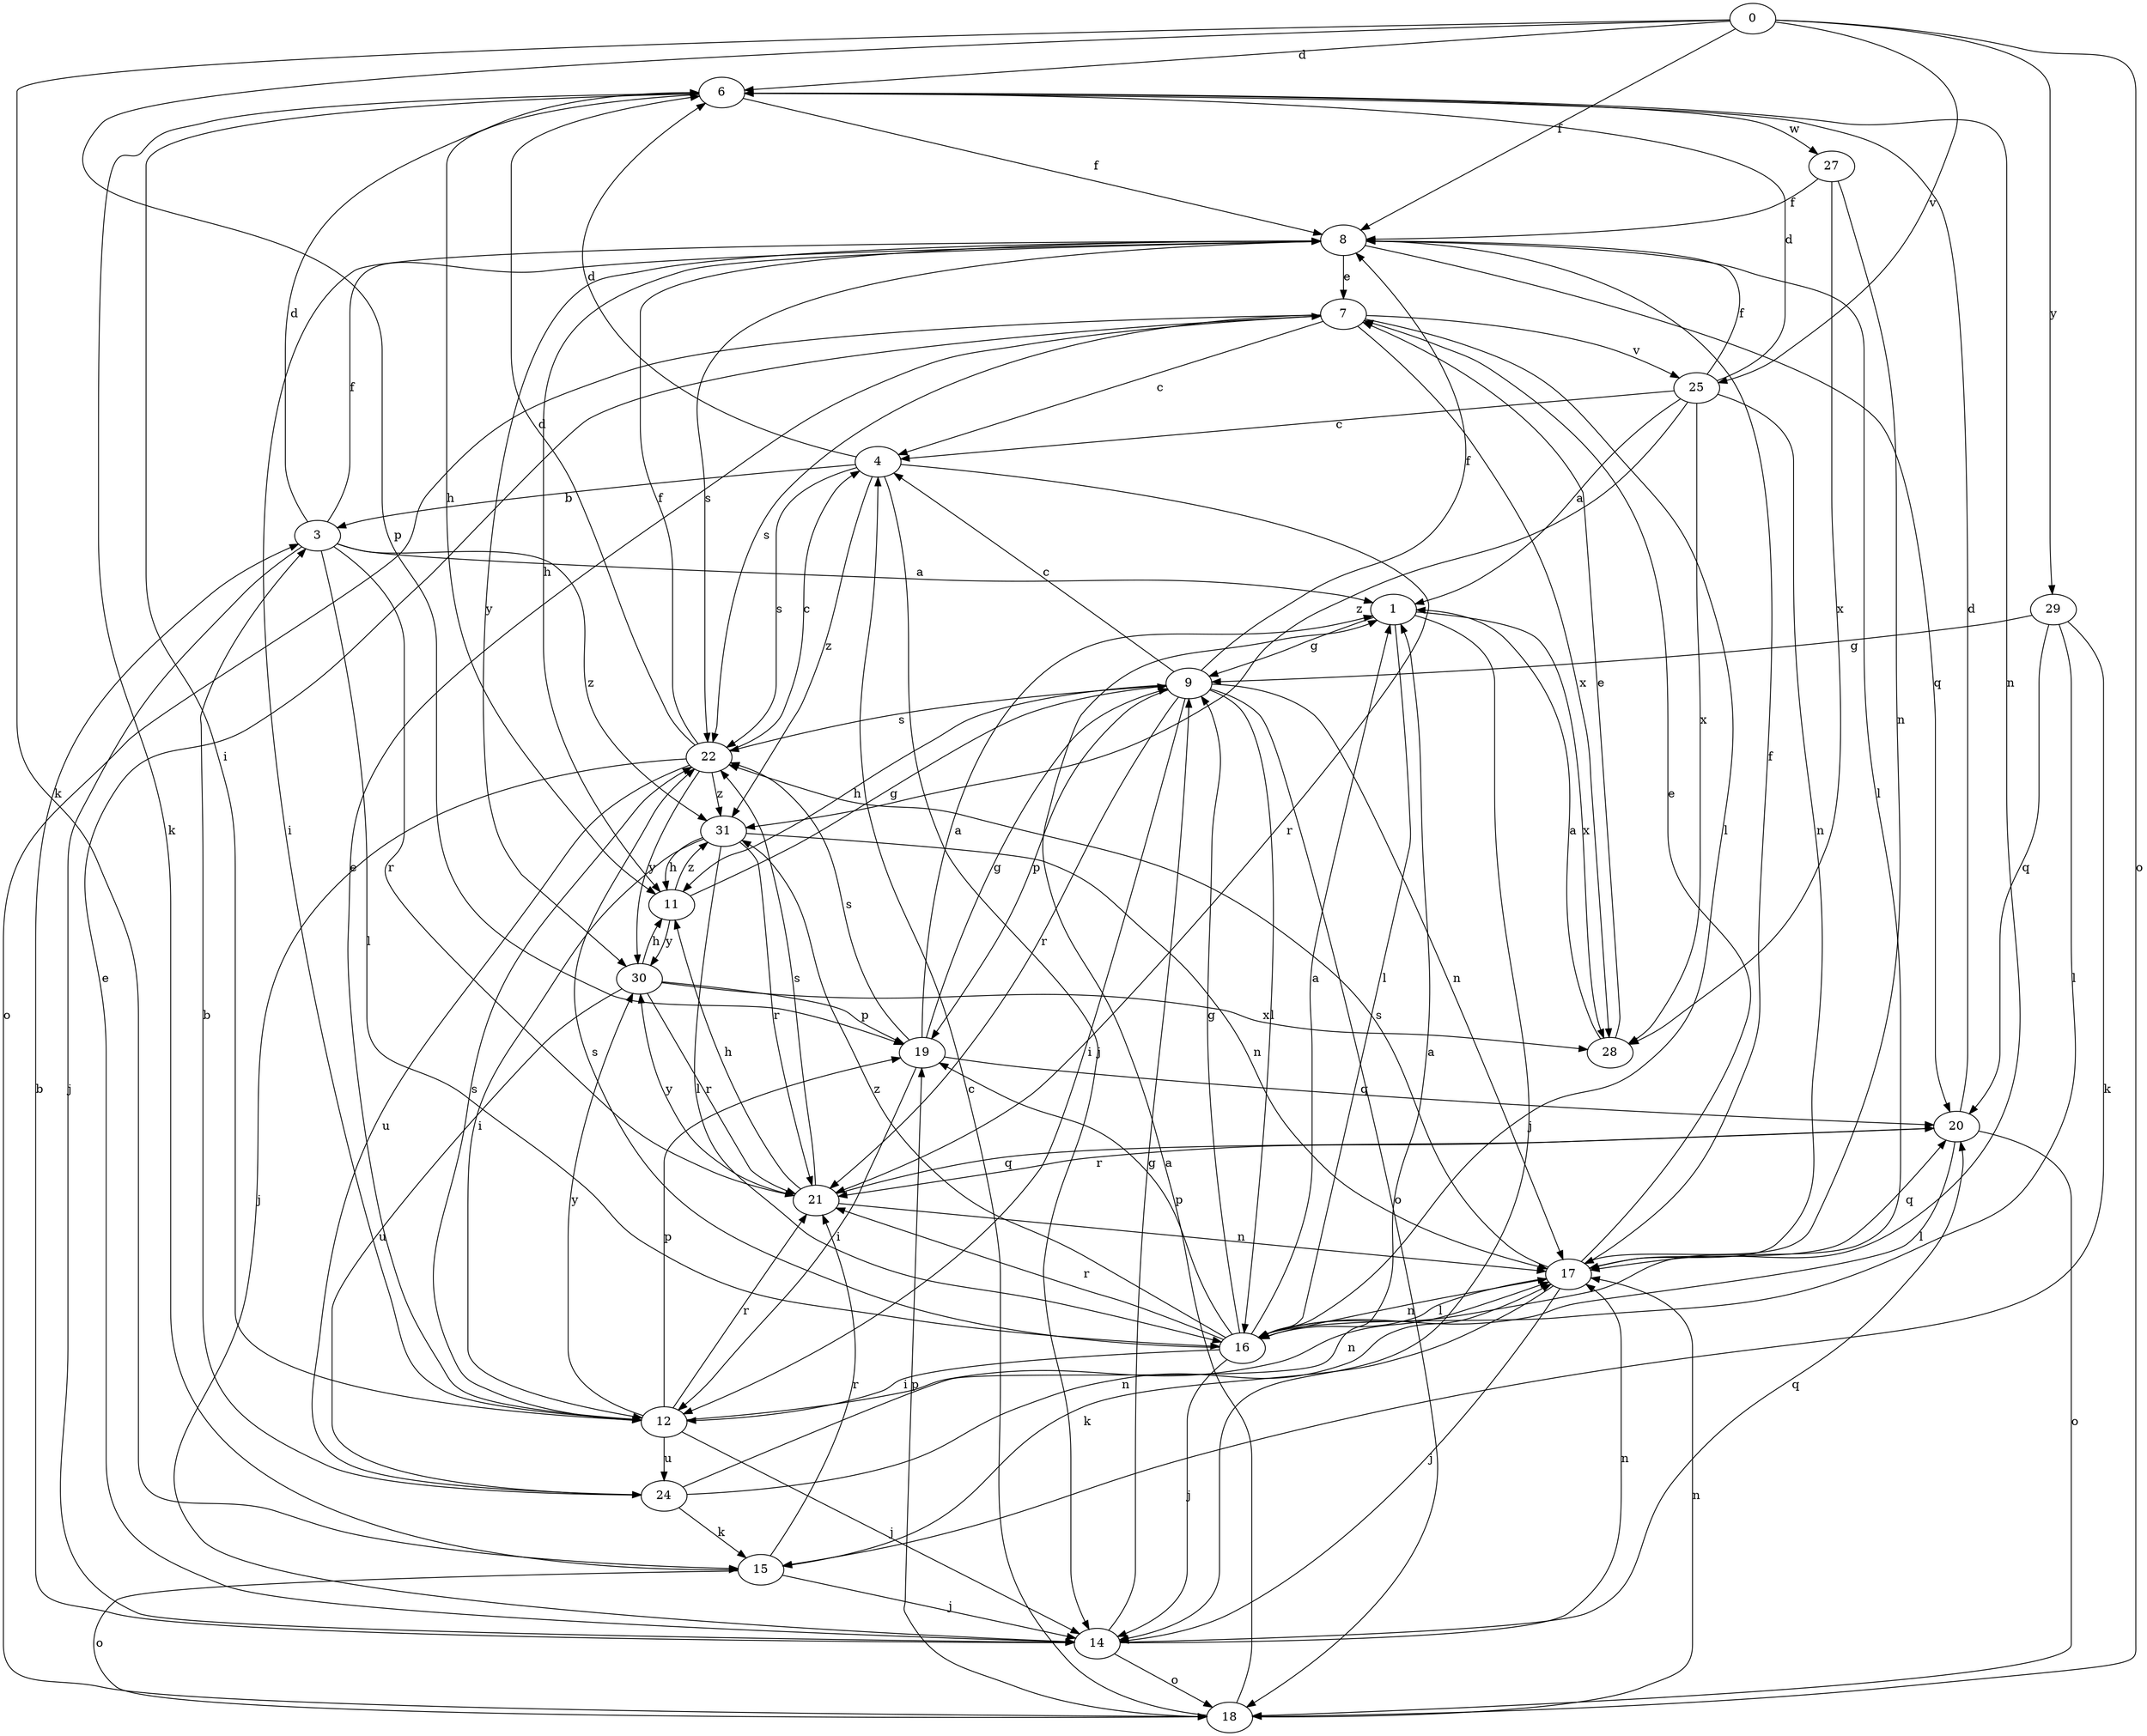 strict digraph  {
0;
1;
3;
4;
6;
7;
8;
9;
11;
12;
14;
15;
16;
17;
18;
19;
20;
21;
22;
24;
25;
27;
28;
29;
30;
31;
0 -> 6  [label=d];
0 -> 8  [label=f];
0 -> 15  [label=k];
0 -> 18  [label=o];
0 -> 19  [label=p];
0 -> 25  [label=v];
0 -> 29  [label=y];
1 -> 9  [label=g];
1 -> 14  [label=j];
1 -> 16  [label=l];
1 -> 28  [label=x];
3 -> 1  [label=a];
3 -> 6  [label=d];
3 -> 8  [label=f];
3 -> 14  [label=j];
3 -> 16  [label=l];
3 -> 21  [label=r];
3 -> 31  [label=z];
4 -> 3  [label=b];
4 -> 6  [label=d];
4 -> 14  [label=j];
4 -> 21  [label=r];
4 -> 22  [label=s];
4 -> 31  [label=z];
6 -> 8  [label=f];
6 -> 11  [label=h];
6 -> 12  [label=i];
6 -> 15  [label=k];
6 -> 17  [label=n];
6 -> 27  [label=w];
7 -> 4  [label=c];
7 -> 16  [label=l];
7 -> 18  [label=o];
7 -> 22  [label=s];
7 -> 25  [label=v];
7 -> 28  [label=x];
8 -> 7  [label=e];
8 -> 11  [label=h];
8 -> 12  [label=i];
8 -> 16  [label=l];
8 -> 20  [label=q];
8 -> 22  [label=s];
8 -> 30  [label=y];
9 -> 4  [label=c];
9 -> 8  [label=f];
9 -> 11  [label=h];
9 -> 12  [label=i];
9 -> 16  [label=l];
9 -> 17  [label=n];
9 -> 18  [label=o];
9 -> 19  [label=p];
9 -> 21  [label=r];
9 -> 22  [label=s];
11 -> 9  [label=g];
11 -> 30  [label=y];
11 -> 31  [label=z];
12 -> 7  [label=e];
12 -> 14  [label=j];
12 -> 17  [label=n];
12 -> 19  [label=p];
12 -> 21  [label=r];
12 -> 22  [label=s];
12 -> 24  [label=u];
12 -> 30  [label=y];
14 -> 3  [label=b];
14 -> 7  [label=e];
14 -> 9  [label=g];
14 -> 17  [label=n];
14 -> 18  [label=o];
14 -> 20  [label=q];
15 -> 14  [label=j];
15 -> 18  [label=o];
15 -> 21  [label=r];
16 -> 1  [label=a];
16 -> 9  [label=g];
16 -> 12  [label=i];
16 -> 14  [label=j];
16 -> 17  [label=n];
16 -> 19  [label=p];
16 -> 21  [label=r];
16 -> 22  [label=s];
16 -> 31  [label=z];
17 -> 7  [label=e];
17 -> 8  [label=f];
17 -> 14  [label=j];
17 -> 15  [label=k];
17 -> 16  [label=l];
17 -> 20  [label=q];
17 -> 22  [label=s];
18 -> 1  [label=a];
18 -> 4  [label=c];
18 -> 17  [label=n];
18 -> 19  [label=p];
19 -> 1  [label=a];
19 -> 9  [label=g];
19 -> 12  [label=i];
19 -> 20  [label=q];
19 -> 22  [label=s];
20 -> 6  [label=d];
20 -> 16  [label=l];
20 -> 18  [label=o];
20 -> 21  [label=r];
21 -> 11  [label=h];
21 -> 17  [label=n];
21 -> 20  [label=q];
21 -> 22  [label=s];
21 -> 30  [label=y];
22 -> 4  [label=c];
22 -> 6  [label=d];
22 -> 8  [label=f];
22 -> 14  [label=j];
22 -> 24  [label=u];
22 -> 30  [label=y];
22 -> 31  [label=z];
24 -> 1  [label=a];
24 -> 3  [label=b];
24 -> 15  [label=k];
24 -> 17  [label=n];
25 -> 1  [label=a];
25 -> 4  [label=c];
25 -> 6  [label=d];
25 -> 8  [label=f];
25 -> 17  [label=n];
25 -> 28  [label=x];
25 -> 31  [label=z];
27 -> 8  [label=f];
27 -> 17  [label=n];
27 -> 28  [label=x];
28 -> 1  [label=a];
28 -> 7  [label=e];
29 -> 9  [label=g];
29 -> 15  [label=k];
29 -> 16  [label=l];
29 -> 20  [label=q];
30 -> 11  [label=h];
30 -> 19  [label=p];
30 -> 21  [label=r];
30 -> 24  [label=u];
30 -> 28  [label=x];
31 -> 11  [label=h];
31 -> 12  [label=i];
31 -> 16  [label=l];
31 -> 17  [label=n];
31 -> 21  [label=r];
}
